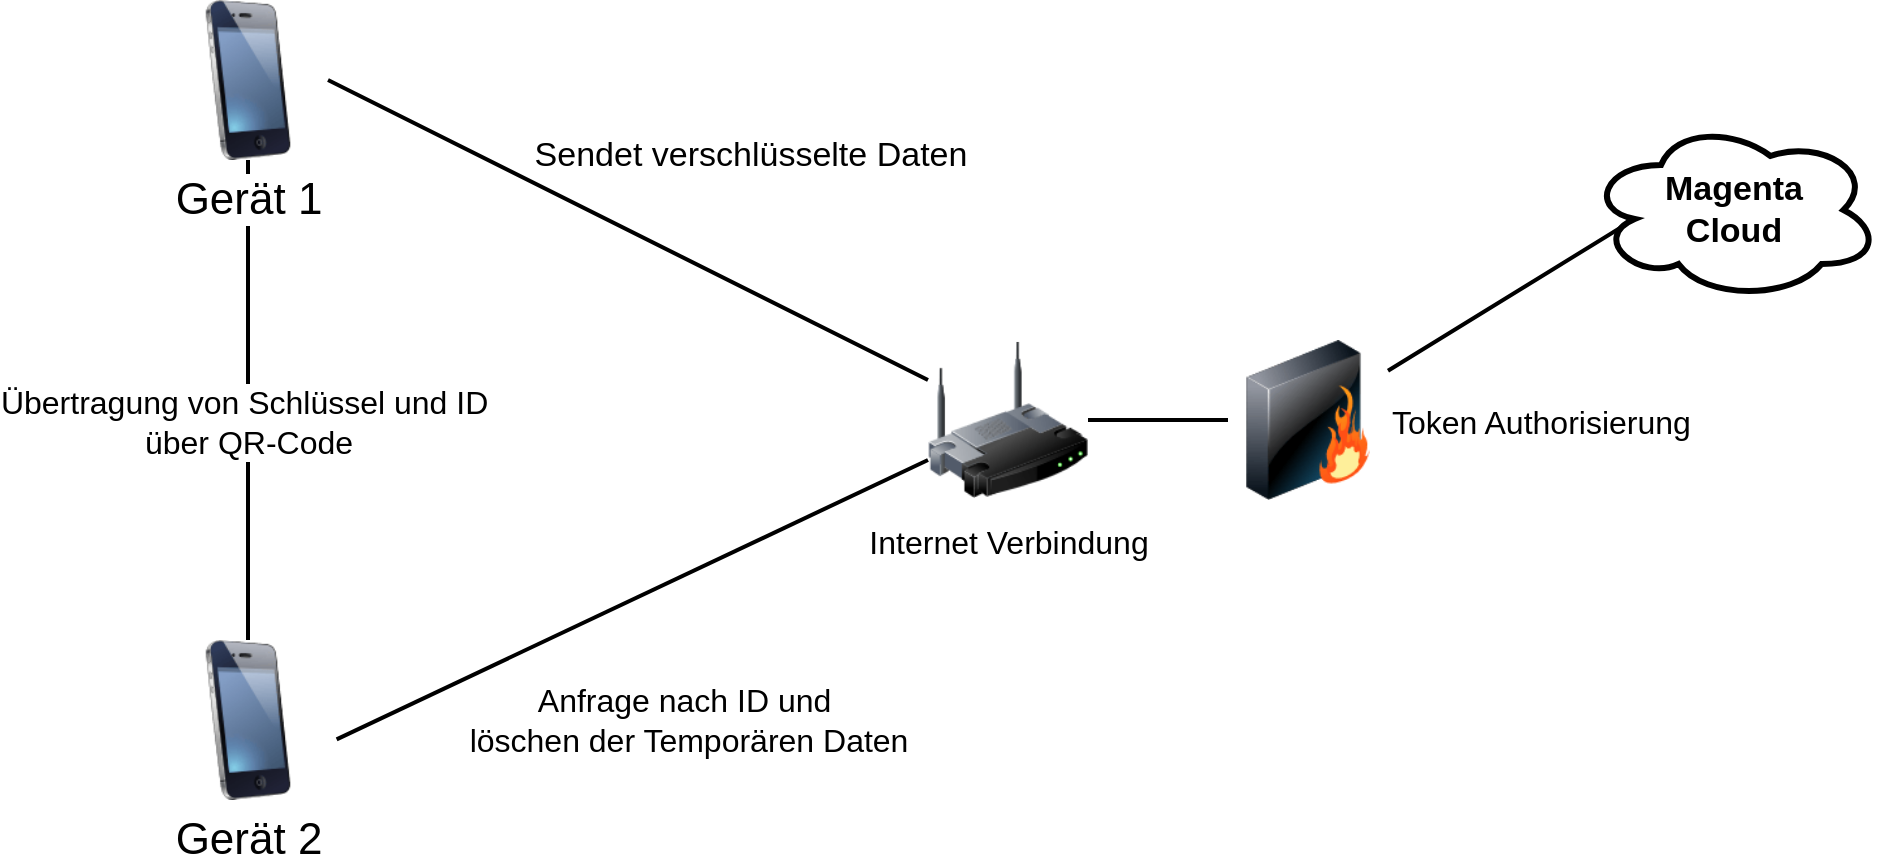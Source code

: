 <mxfile version="27.2.0">
  <diagram name="Page-1" id="55a83fd1-7818-8e21-69c5-c3457e3827bb">
    <mxGraphModel dx="1165" dy="788" grid="1" gridSize="10" guides="1" tooltips="1" connect="1" arrows="1" fold="1" page="1" pageScale="1" pageWidth="1100" pageHeight="850" background="none" math="0" shadow="0">
      <root>
        <mxCell id="0" />
        <mxCell id="1" parent="0" />
        <mxCell id="tClZEhDSlof9hLtvMWDV-6" style="edgeStyle=none;rounded=0;html=1;labelBackgroundColor=none;endArrow=none;strokeWidth=2;fontFamily=Verdana;fontSize=22;exitX=0.5;exitY=1;exitDx=0;exitDy=0;entryX=0.5;entryY=0;entryDx=0;entryDy=0;" edge="1" parent="1" source="tClZEhDSlof9hLtvMWDV-2" target="69ecfefc5c41e42c-8">
          <mxGeometry relative="1" as="geometry">
            <mxPoint x="360" y="540" as="sourcePoint" />
            <mxPoint x="656" y="400" as="targetPoint" />
          </mxGeometry>
        </mxCell>
        <mxCell id="tClZEhDSlof9hLtvMWDV-7" value="&lt;div&gt;&lt;font style=&quot;font-size: 16px;&quot;&gt;Übertragung von Schlüssel und ID&amp;nbsp;&lt;/font&gt;&lt;/div&gt;&lt;div&gt;&lt;font style=&quot;font-size: 16px;&quot;&gt;über QR-Code&lt;/font&gt;&lt;/div&gt;" style="edgeLabel;html=1;align=center;verticalAlign=middle;resizable=0;points=[];" vertex="1" connectable="0" parent="tClZEhDSlof9hLtvMWDV-6">
          <mxGeometry x="0.15" y="-3" relative="1" as="geometry">
            <mxPoint x="3" y="-7" as="offset" />
          </mxGeometry>
        </mxCell>
        <mxCell id="69ecfefc5c41e42c-18" style="edgeStyle=none;rounded=0;html=1;labelBackgroundColor=none;endArrow=none;strokeWidth=2;fontFamily=Verdana;fontSize=22" parent="1" source="69ecfefc5c41e42c-1" target="69ecfefc5c41e42c-3" edge="1">
          <mxGeometry relative="1" as="geometry" />
        </mxCell>
        <mxCell id="69ecfefc5c41e42c-1" value="&lt;font style=&quot;font-size: 16px;&quot;&gt;Internet Verbindung&lt;/font&gt;" style="image;html=1;labelBackgroundColor=#ffffff;image=img/lib/clip_art/networking/Wireless_Router_128x128.png;rounded=1;shadow=0;comic=0;strokeWidth=2;fontSize=22" parent="1" vertex="1">
          <mxGeometry x="510" y="280" width="80" height="80" as="geometry" />
        </mxCell>
        <mxCell id="69ecfefc5c41e42c-19" style="edgeStyle=none;rounded=0;html=1;labelBackgroundColor=none;endArrow=none;strokeWidth=2;fontFamily=Verdana;fontSize=22;entryX=0.16;entryY=0.55;entryDx=0;entryDy=0;entryPerimeter=0;" parent="1" source="69ecfefc5c41e42c-3" target="tClZEhDSlof9hLtvMWDV-1" edge="1">
          <mxGeometry relative="1" as="geometry">
            <mxPoint x="520" y="220" as="targetPoint" />
          </mxGeometry>
        </mxCell>
        <mxCell id="69ecfefc5c41e42c-3" value="&lt;font style=&quot;font-size: 16px;&quot;&gt;Token Authorisierung&lt;/font&gt;" style="image;html=1;labelBackgroundColor=#ffffff;image=img/lib/clip_art/networking/Firewall_128x128.png;rounded=1;shadow=0;comic=0;strokeWidth=2;fontSize=22;labelPosition=right;verticalLabelPosition=middle;align=left;verticalAlign=middle;direction=east;" parent="1" vertex="1">
          <mxGeometry x="660" y="280" width="80" height="80" as="geometry" />
        </mxCell>
        <mxCell id="69ecfefc5c41e42c-8" value="Gerät 2" style="image;html=1;labelBackgroundColor=#ffffff;image=img/lib/clip_art/telecommunication/iPhone_128x128.png;rounded=1;shadow=0;comic=0;strokeWidth=2;fontSize=22" parent="1" vertex="1">
          <mxGeometry x="130" y="430" width="80" height="80" as="geometry" />
        </mxCell>
        <mxCell id="tClZEhDSlof9hLtvMWDV-1" value="&lt;div&gt;Magenta&lt;/div&gt;&lt;div&gt;Cloud&lt;/div&gt;" style="ellipse;shape=cloud;whiteSpace=wrap;html=1;strokeWidth=3;fontStyle=1;fontSize=17;" vertex="1" parent="1">
          <mxGeometry x="840" y="170" width="146" height="90" as="geometry" />
        </mxCell>
        <mxCell id="tClZEhDSlof9hLtvMWDV-2" value="Gerät 1" style="image;html=1;labelBackgroundColor=#ffffff;image=img/lib/clip_art/telecommunication/iPhone_128x128.png;rounded=1;shadow=0;comic=0;strokeWidth=2;fontSize=22" vertex="1" parent="1">
          <mxGeometry x="130" y="110" width="80" height="80" as="geometry" />
        </mxCell>
        <mxCell id="tClZEhDSlof9hLtvMWDV-3" style="edgeStyle=none;rounded=0;html=1;labelBackgroundColor=none;endArrow=none;strokeWidth=2;fontFamily=Verdana;fontSize=22;exitX=1;exitY=0.5;exitDx=0;exitDy=0;entryX=0;entryY=0.25;entryDx=0;entryDy=0;" edge="1" parent="1" source="tClZEhDSlof9hLtvMWDV-2" target="69ecfefc5c41e42c-1">
          <mxGeometry relative="1" as="geometry">
            <mxPoint x="250" y="220" as="sourcePoint" />
            <mxPoint x="350" y="220" as="targetPoint" />
          </mxGeometry>
        </mxCell>
        <mxCell id="tClZEhDSlof9hLtvMWDV-5" value="&lt;font style=&quot;font-size: 17px;&quot;&gt;Sendet verschlüsselte Daten&lt;/font&gt;" style="edgeLabel;html=1;align=center;verticalAlign=middle;resizable=0;points=[];" vertex="1" connectable="0" parent="tClZEhDSlof9hLtvMWDV-3">
          <mxGeometry x="-0.41" y="7" relative="1" as="geometry">
            <mxPoint x="119" as="offset" />
          </mxGeometry>
        </mxCell>
        <mxCell id="tClZEhDSlof9hLtvMWDV-4" style="edgeStyle=none;rounded=0;html=1;labelBackgroundColor=none;endArrow=none;strokeWidth=2;fontFamily=Verdana;fontSize=22;exitX=1.054;exitY=0.621;exitDx=0;exitDy=0;entryX=0;entryY=0.75;entryDx=0;entryDy=0;exitPerimeter=0;" edge="1" parent="1" source="69ecfefc5c41e42c-8" target="69ecfefc5c41e42c-1">
          <mxGeometry relative="1" as="geometry">
            <mxPoint x="330" y="460" as="sourcePoint" />
            <mxPoint x="460" y="560" as="targetPoint" />
          </mxGeometry>
        </mxCell>
        <mxCell id="tClZEhDSlof9hLtvMWDV-8" value="&lt;div&gt;&lt;font style=&quot;font-size: 16px;&quot;&gt;Anfrage nach ID und&amp;nbsp;&lt;/font&gt;&lt;/div&gt;&lt;div&gt;&lt;font style=&quot;font-size: 16px;&quot;&gt;löschen der Temporären Daten&lt;/font&gt;&lt;/div&gt;" style="edgeLabel;html=1;align=center;verticalAlign=middle;resizable=0;points=[];" vertex="1" connectable="0" parent="tClZEhDSlof9hLtvMWDV-4">
          <mxGeometry x="-0.103" y="-3" relative="1" as="geometry">
            <mxPoint x="42" y="50" as="offset" />
          </mxGeometry>
        </mxCell>
      </root>
    </mxGraphModel>
  </diagram>
</mxfile>
